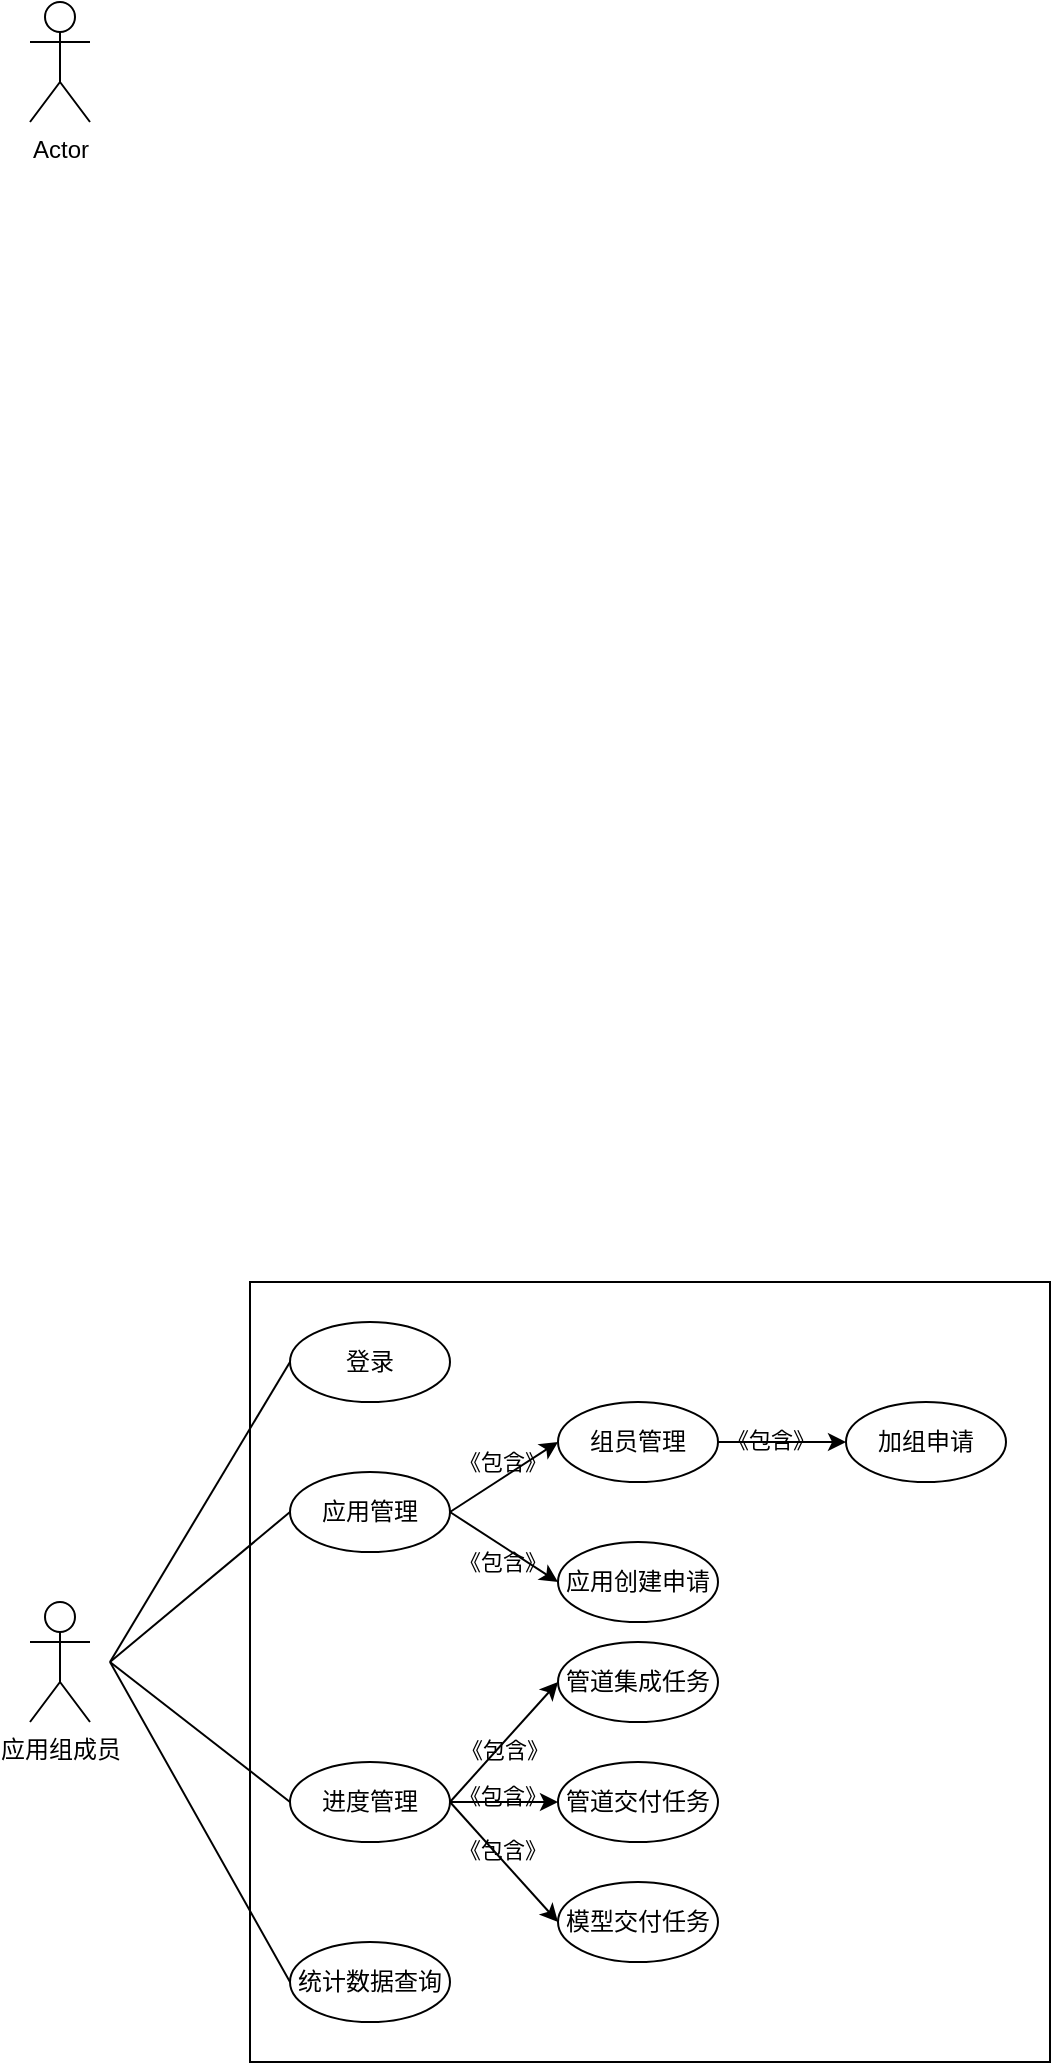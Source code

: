 <mxfile version="14.6.3" type="github">
  <diagram id="6Np3gE4oclcGdoE9a9Ij" name="第 1 页">
    <mxGraphModel dx="782" dy="381" grid="1" gridSize="10" guides="1" tooltips="1" connect="1" arrows="1" fold="1" page="1" pageScale="1" pageWidth="827" pageHeight="1169" math="0" shadow="0">
      <root>
        <mxCell id="0" />
        <mxCell id="1" parent="0" />
        <mxCell id="pZ0CoqFwRD-a4DhV9BjD-1" value="Actor" style="shape=umlActor;verticalLabelPosition=bottom;verticalAlign=top;html=1;outlineConnect=0;" vertex="1" parent="1">
          <mxGeometry x="110" y="80" width="30" height="60" as="geometry" />
        </mxCell>
        <mxCell id="pZ0CoqFwRD-a4DhV9BjD-2" value="应用组成员" style="shape=umlActor;verticalLabelPosition=bottom;verticalAlign=top;html=1;outlineConnect=0;labelBackgroundColor=none;" vertex="1" parent="1">
          <mxGeometry x="110" y="880" width="30" height="60" as="geometry" />
        </mxCell>
        <mxCell id="pZ0CoqFwRD-a4DhV9BjD-3" value="" style="whiteSpace=wrap;html=1;labelBackgroundColor=none;" vertex="1" parent="1">
          <mxGeometry x="220" y="720" width="400" height="390" as="geometry" />
        </mxCell>
        <mxCell id="pZ0CoqFwRD-a4DhV9BjD-4" value="应用管理" style="ellipse;whiteSpace=wrap;html=1;" vertex="1" parent="1">
          <mxGeometry x="240" y="815" width="80" height="40" as="geometry" />
        </mxCell>
        <mxCell id="pZ0CoqFwRD-a4DhV9BjD-5" value="组员管理" style="ellipse;whiteSpace=wrap;html=1;" vertex="1" parent="1">
          <mxGeometry x="374" y="780" width="80" height="40" as="geometry" />
        </mxCell>
        <mxCell id="pZ0CoqFwRD-a4DhV9BjD-7" value="统计数据查询" style="ellipse;whiteSpace=wrap;html=1;" vertex="1" parent="1">
          <mxGeometry x="240" y="1050" width="80" height="40" as="geometry" />
        </mxCell>
        <mxCell id="pZ0CoqFwRD-a4DhV9BjD-9" value="加组申请" style="ellipse;whiteSpace=wrap;html=1;" vertex="1" parent="1">
          <mxGeometry x="518" y="780" width="80" height="40" as="geometry" />
        </mxCell>
        <mxCell id="pZ0CoqFwRD-a4DhV9BjD-10" value="应用创建申请" style="ellipse;whiteSpace=wrap;html=1;" vertex="1" parent="1">
          <mxGeometry x="374" y="850" width="80" height="40" as="geometry" />
        </mxCell>
        <mxCell id="pZ0CoqFwRD-a4DhV9BjD-11" value="登录" style="ellipse;whiteSpace=wrap;html=1;" vertex="1" parent="1">
          <mxGeometry x="240" y="740" width="80" height="40" as="geometry" />
        </mxCell>
        <mxCell id="pZ0CoqFwRD-a4DhV9BjD-35" style="rounded=0;orthogonalLoop=1;jettySize=auto;html=1;exitX=1;exitY=0.5;exitDx=0;exitDy=0;entryX=0;entryY=0.5;entryDx=0;entryDy=0;" edge="1" parent="1" source="pZ0CoqFwRD-a4DhV9BjD-12" target="pZ0CoqFwRD-a4DhV9BjD-34">
          <mxGeometry relative="1" as="geometry" />
        </mxCell>
        <mxCell id="pZ0CoqFwRD-a4DhV9BjD-12" value="进度管理" style="ellipse;whiteSpace=wrap;html=1;" vertex="1" parent="1">
          <mxGeometry x="240" y="960" width="80" height="40" as="geometry" />
        </mxCell>
        <mxCell id="pZ0CoqFwRD-a4DhV9BjD-13" value="管道交付任务" style="ellipse;whiteSpace=wrap;html=1;" vertex="1" parent="1">
          <mxGeometry x="374" y="960" width="80" height="40" as="geometry" />
        </mxCell>
        <mxCell id="pZ0CoqFwRD-a4DhV9BjD-14" value="模型交付任务" style="ellipse;whiteSpace=wrap;html=1;" vertex="1" parent="1">
          <mxGeometry x="374" y="1020" width="80" height="40" as="geometry" />
        </mxCell>
        <mxCell id="pZ0CoqFwRD-a4DhV9BjD-15" value="" style="endArrow=none;html=1;entryX=0;entryY=0.5;entryDx=0;entryDy=0;" edge="1" parent="1" target="pZ0CoqFwRD-a4DhV9BjD-11">
          <mxGeometry width="50" height="50" relative="1" as="geometry">
            <mxPoint x="150" y="910" as="sourcePoint" />
            <mxPoint x="200" y="860" as="targetPoint" />
          </mxGeometry>
        </mxCell>
        <mxCell id="pZ0CoqFwRD-a4DhV9BjD-16" value="" style="endArrow=none;html=1;entryX=0;entryY=0.5;entryDx=0;entryDy=0;" edge="1" parent="1" target="pZ0CoqFwRD-a4DhV9BjD-4">
          <mxGeometry width="50" height="50" relative="1" as="geometry">
            <mxPoint x="150" y="910" as="sourcePoint" />
            <mxPoint x="200" y="860" as="targetPoint" />
          </mxGeometry>
        </mxCell>
        <mxCell id="pZ0CoqFwRD-a4DhV9BjD-17" value="" style="endArrow=none;html=1;entryX=0;entryY=0.5;entryDx=0;entryDy=0;" edge="1" parent="1" target="pZ0CoqFwRD-a4DhV9BjD-12">
          <mxGeometry width="50" height="50" relative="1" as="geometry">
            <mxPoint x="150" y="910" as="sourcePoint" />
            <mxPoint x="200" y="860" as="targetPoint" />
          </mxGeometry>
        </mxCell>
        <mxCell id="pZ0CoqFwRD-a4DhV9BjD-18" value="" style="endArrow=none;html=1;exitX=0;exitY=0.5;exitDx=0;exitDy=0;" edge="1" parent="1" source="pZ0CoqFwRD-a4DhV9BjD-7">
          <mxGeometry width="50" height="50" relative="1" as="geometry">
            <mxPoint x="100" y="960" as="sourcePoint" />
            <mxPoint x="150" y="910" as="targetPoint" />
          </mxGeometry>
        </mxCell>
        <mxCell id="pZ0CoqFwRD-a4DhV9BjD-19" value="" style="endArrow=classic;html=1;exitX=1;exitY=0.5;exitDx=0;exitDy=0;entryX=0;entryY=0.5;entryDx=0;entryDy=0;" edge="1" parent="1" source="pZ0CoqFwRD-a4DhV9BjD-4" target="pZ0CoqFwRD-a4DhV9BjD-5">
          <mxGeometry width="50" height="50" relative="1" as="geometry">
            <mxPoint x="320.3" y="830" as="sourcePoint" />
            <mxPoint x="370.3" y="780" as="targetPoint" />
          </mxGeometry>
        </mxCell>
        <mxCell id="pZ0CoqFwRD-a4DhV9BjD-21" value="" style="endArrow=classic;html=1;entryX=0;entryY=0.5;entryDx=0;entryDy=0;exitX=1;exitY=0.5;exitDx=0;exitDy=0;" edge="1" parent="1" source="pZ0CoqFwRD-a4DhV9BjD-4" target="pZ0CoqFwRD-a4DhV9BjD-10">
          <mxGeometry width="50" height="50" relative="1" as="geometry">
            <mxPoint x="295.3" y="940" as="sourcePoint" />
            <mxPoint x="345.3" y="890" as="targetPoint" />
          </mxGeometry>
        </mxCell>
        <mxCell id="pZ0CoqFwRD-a4DhV9BjD-22" value="" style="endArrow=classic;html=1;entryX=0;entryY=0.5;entryDx=0;entryDy=0;" edge="1" parent="1" target="pZ0CoqFwRD-a4DhV9BjD-13">
          <mxGeometry width="50" height="50" relative="1" as="geometry">
            <mxPoint x="320.3" y="980" as="sourcePoint" />
            <mxPoint x="370.3" y="930" as="targetPoint" />
          </mxGeometry>
        </mxCell>
        <mxCell id="pZ0CoqFwRD-a4DhV9BjD-23" value="" style="endArrow=classic;html=1;entryX=0;entryY=0.5;entryDx=0;entryDy=0;" edge="1" parent="1" target="pZ0CoqFwRD-a4DhV9BjD-14">
          <mxGeometry width="50" height="50" relative="1" as="geometry">
            <mxPoint x="320.0" y="980" as="sourcePoint" />
            <mxPoint x="370" y="930" as="targetPoint" />
          </mxGeometry>
        </mxCell>
        <mxCell id="pZ0CoqFwRD-a4DhV9BjD-25" value="" style="endArrow=classic;html=1;entryX=0;entryY=0.5;entryDx=0;entryDy=0;exitX=1;exitY=0.5;exitDx=0;exitDy=0;" edge="1" parent="1" target="pZ0CoqFwRD-a4DhV9BjD-9" source="pZ0CoqFwRD-a4DhV9BjD-5">
          <mxGeometry width="50" height="50" relative="1" as="geometry">
            <mxPoint x="450" y="780" as="sourcePoint" />
            <mxPoint x="500" y="730" as="targetPoint" />
          </mxGeometry>
        </mxCell>
        <mxCell id="pZ0CoqFwRD-a4DhV9BjD-26" value="《包含》" style="edgeLabel;html=1;align=center;verticalAlign=middle;resizable=0;points=[];labelBackgroundColor=none;" vertex="1" connectable="0" parent="1">
          <mxGeometry x="345.3" y="810" as="geometry" />
        </mxCell>
        <mxCell id="pZ0CoqFwRD-a4DhV9BjD-28" value="《包含》" style="edgeLabel;html=1;align=center;verticalAlign=middle;resizable=0;points=[];labelBackgroundColor=none;" vertex="1" connectable="0" parent="1">
          <mxGeometry x="345.3" y="860" as="geometry" />
        </mxCell>
        <mxCell id="pZ0CoqFwRD-a4DhV9BjD-30" value="《包含》" style="edgeLabel;html=1;align=center;verticalAlign=middle;resizable=0;points=[];labelBackgroundColor=none;" vertex="1" connectable="0" parent="1">
          <mxGeometry x="480" y="799" as="geometry" />
        </mxCell>
        <mxCell id="pZ0CoqFwRD-a4DhV9BjD-31" value="《包含》" style="edgeLabel;html=1;align=center;verticalAlign=middle;resizable=0;points=[];labelBackgroundColor=none;" vertex="1" connectable="0" parent="1">
          <mxGeometry x="345.3" y="977" as="geometry" />
        </mxCell>
        <mxCell id="pZ0CoqFwRD-a4DhV9BjD-32" value="《包含》" style="edgeLabel;html=1;align=center;verticalAlign=middle;resizable=0;points=[];labelBackgroundColor=none;" vertex="1" connectable="0" parent="1">
          <mxGeometry x="345.3" y="1004" as="geometry" />
        </mxCell>
        <mxCell id="pZ0CoqFwRD-a4DhV9BjD-34" value="管道集成任务" style="ellipse;whiteSpace=wrap;html=1;" vertex="1" parent="1">
          <mxGeometry x="374" y="900" width="80" height="40" as="geometry" />
        </mxCell>
        <mxCell id="pZ0CoqFwRD-a4DhV9BjD-36" value="《包含》" style="edgeLabel;html=1;align=center;verticalAlign=middle;resizable=0;points=[];labelBackgroundColor=none;" vertex="1" connectable="0" parent="1">
          <mxGeometry x="346.3" y="954" as="geometry" />
        </mxCell>
      </root>
    </mxGraphModel>
  </diagram>
</mxfile>
